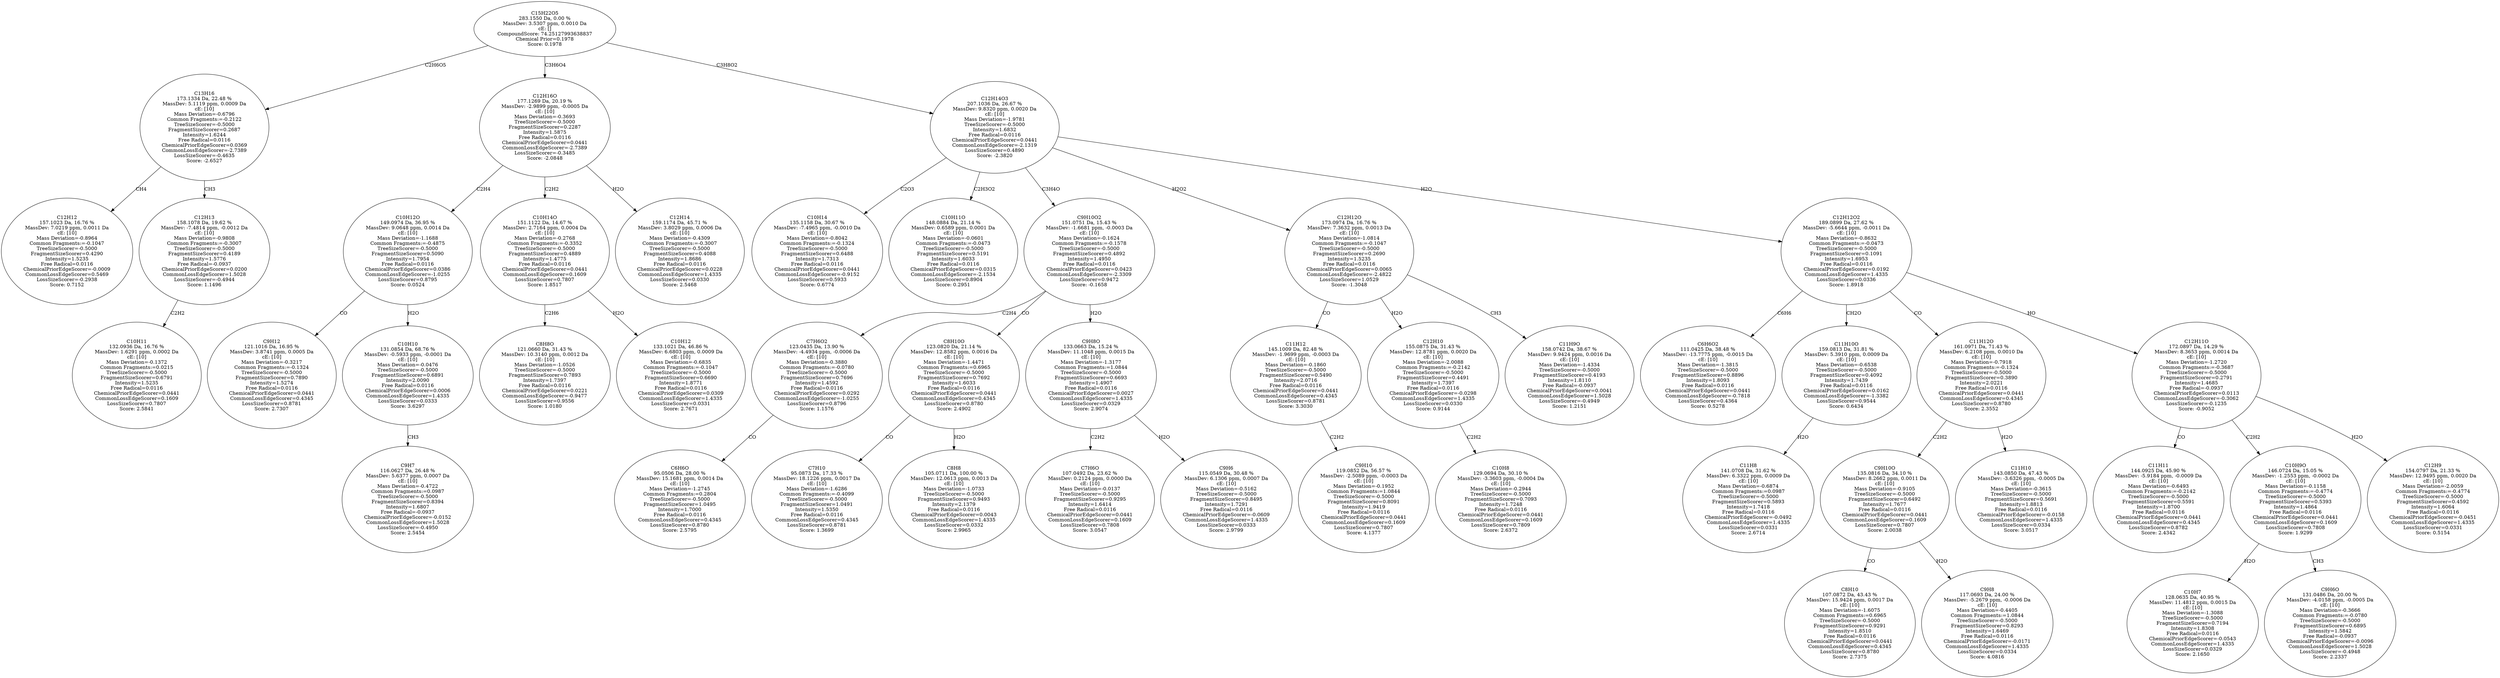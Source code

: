 strict digraph {
v1 [label="C12H12\n157.1023 Da, 16.76 %\nMassDev: 7.0219 ppm, 0.0011 Da\ncE: [10]\nMass Deviation=-0.8964\nCommon Fragments:=-0.1047\nTreeSizeScorer=-0.5000\nFragmentSizeScorer=0.4290\nIntensity=1.5235\nFree Radical=0.0116\nChemicalPriorEdgeScorer=-0.0009\nCommonLossEdgeScorer=0.5469\nLossSizeScorer=-0.2938\nScore: 0.7152"];
v2 [label="C10H11\n132.0936 Da, 16.76 %\nMassDev: 1.6291 ppm, 0.0002 Da\ncE: [10]\nMass Deviation=-0.1372\nCommon Fragments:=0.0215\nTreeSizeScorer=-0.5000\nFragmentSizeScorer=0.6791\nIntensity=1.5235\nFree Radical=0.0116\nChemicalPriorEdgeScorer=0.0441\nCommonLossEdgeScorer=0.1609\nLossSizeScorer=0.7807\nScore: 2.5841"];
v3 [label="C12H13\n158.1078 Da, 19.62 %\nMassDev: -7.4814 ppm, -0.0012 Da\ncE: [10]\nMass Deviation=-0.9808\nCommon Fragments:=-0.3007\nTreeSizeScorer=-0.5000\nFragmentSizeScorer=0.4189\nIntensity=1.5776\nFree Radical=-0.0937\nChemicalPriorEdgeScorer=0.0200\nCommonLossEdgeScorer=1.5028\nLossSizeScorer=-0.4944\nScore: 1.1496"];
v4 [label="C13H16\n173.1334 Da, 22.48 %\nMassDev: 5.1119 ppm, 0.0009 Da\ncE: [10]\nMass Deviation=-0.6796\nCommon Fragments:=-0.2122\nTreeSizeScorer=-0.5000\nFragmentSizeScorer=0.2687\nIntensity=1.6244\nFree Radical=0.0116\nChemicalPriorEdgeScorer=0.0369\nCommonLossEdgeScorer=-2.7389\nLossSizeScorer=-0.4635\nScore: -2.6527"];
v5 [label="C9H12\n121.1016 Da, 16.95 %\nMassDev: 3.8741 ppm, 0.0005 Da\ncE: [10]\nMass Deviation=-0.3217\nCommon Fragments:=-0.1324\nTreeSizeScorer=-0.5000\nFragmentSizeScorer=0.7890\nIntensity=1.5274\nFree Radical=0.0116\nChemicalPriorEdgeScorer=0.0441\nCommonLossEdgeScorer=0.4345\nLossSizeScorer=0.8781\nScore: 2.7307"];
v6 [label="C9H7\n116.0627 Da, 26.48 %\nMassDev: 5.6377 ppm, 0.0007 Da\ncE: [10]\nMass Deviation=-0.4722\nCommon Fragments:=0.0987\nTreeSizeScorer=-0.5000\nFragmentSizeScorer=0.8394\nIntensity=1.6807\nFree Radical=-0.0937\nChemicalPriorEdgeScorer=-0.0152\nCommonLossEdgeScorer=1.5028\nLossSizeScorer=-0.4950\nScore: 2.5454"];
v7 [label="C10H10\n131.0854 Da, 68.76 %\nMassDev: -0.5933 ppm, -0.0001 Da\ncE: [10]\nMass Deviation=-0.0476\nTreeSizeScorer=-0.5000\nFragmentSizeScorer=0.6891\nIntensity=2.0090\nFree Radical=0.0116\nChemicalPriorEdgeScorer=0.0006\nCommonLossEdgeScorer=1.4335\nLossSizeScorer=0.0333\nScore: 3.6297"];
v8 [label="C10H12O\n149.0974 Da, 36.95 %\nMassDev: 9.0648 ppm, 0.0014 Da\ncE: [10]\nMass Deviation=-1.1688\nCommon Fragments:=-0.4875\nTreeSizeScorer=-0.5000\nFragmentSizeScorer=0.5090\nIntensity=1.7954\nFree Radical=0.0116\nChemicalPriorEdgeScorer=0.0386\nCommonLossEdgeScorer=-1.0255\nLossSizeScorer=0.8795\nScore: 0.0524"];
v9 [label="C8H8O\n121.0660 Da, 31.43 %\nMassDev: 10.3140 ppm, 0.0012 Da\ncE: [10]\nMass Deviation=-1.0526\nTreeSizeScorer=-0.5000\nFragmentSizeScorer=0.7893\nIntensity=1.7397\nFree Radical=0.0116\nChemicalPriorEdgeScorer=0.0221\nCommonLossEdgeScorer=-0.9477\nLossSizeScorer=0.9556\nScore: 1.0180"];
v10 [label="C10H12\n133.1021 Da, 46.86 %\nMassDev: 6.6803 ppm, 0.0009 Da\ncE: [10]\nMass Deviation=-0.6835\nCommon Fragments:=-0.1047\nTreeSizeScorer=-0.5000\nFragmentSizeScorer=0.6690\nIntensity=1.8771\nFree Radical=0.0116\nChemicalPriorEdgeScorer=0.0309\nCommonLossEdgeScorer=1.4335\nLossSizeScorer=0.0331\nScore: 2.7671"];
v11 [label="C10H14O\n151.1122 Da, 14.67 %\nMassDev: 2.7164 ppm, 0.0004 Da\ncE: [10]\nMass Deviation=-0.2768\nCommon Fragments:=-0.3352\nTreeSizeScorer=-0.5000\nFragmentSizeScorer=0.4889\nIntensity=1.4775\nFree Radical=0.0116\nChemicalPriorEdgeScorer=0.0441\nCommonLossEdgeScorer=0.1609\nLossSizeScorer=0.7807\nScore: 1.8517"];
v12 [label="C12H14\n159.1174 Da, 45.71 %\nMassDev: 3.8029 ppm, 0.0006 Da\ncE: [10]\nMass Deviation=-0.4309\nCommon Fragments:=-0.3007\nTreeSizeScorer=-0.5000\nFragmentSizeScorer=0.4088\nIntensity=1.8686\nFree Radical=0.0116\nChemicalPriorEdgeScorer=0.0228\nCommonLossEdgeScorer=1.4335\nLossSizeScorer=0.0330\nScore: 2.5468"];
v13 [label="C12H16O\n177.1269 Da, 20.19 %\nMassDev: -2.9899 ppm, -0.0005 Da\ncE: [10]\nMass Deviation=-0.3693\nTreeSizeScorer=-0.5000\nFragmentSizeScorer=0.2287\nIntensity=1.5875\nFree Radical=0.0116\nChemicalPriorEdgeScorer=0.0441\nCommonLossEdgeScorer=-2.7389\nLossSizeScorer=-0.3485\nScore: -2.0848"];
v14 [label="C10H14\n135.1158 Da, 30.67 %\nMassDev: -7.4965 ppm, -0.0010 Da\ncE: [10]\nMass Deviation=-0.8042\nCommon Fragments:=-0.1324\nTreeSizeScorer=-0.5000\nFragmentSizeScorer=0.6488\nIntensity=1.7313\nFree Radical=0.0116\nChemicalPriorEdgeScorer=0.0441\nCommonLossEdgeScorer=-0.9152\nLossSizeScorer=0.5933\nScore: 0.6774"];
v15 [label="C10H11O\n148.0884 Da, 21.14 %\nMassDev: 0.6589 ppm, 0.0001 Da\ncE: [10]\nMass Deviation=-0.0601\nCommon Fragments:=-0.0473\nTreeSizeScorer=-0.5000\nFragmentSizeScorer=0.5191\nIntensity=1.6033\nFree Radical=0.0116\nChemicalPriorEdgeScorer=0.0315\nCommonLossEdgeScorer=-2.1534\nLossSizeScorer=0.8904\nScore: 0.2951"];
v16 [label="C6H6O\n95.0506 Da, 28.00 %\nMassDev: 15.1681 ppm, 0.0014 Da\ncE: [10]\nMass Deviation=-1.2745\nCommon Fragments:=0.2804\nTreeSizeScorer=-0.5000\nFragmentSizeScorer=1.0495\nIntensity=1.7000\nFree Radical=0.0116\nCommonLossEdgeScorer=0.4345\nLossSizeScorer=0.8780\nScore: 2.5795"];
v17 [label="C7H6O2\n123.0435 Da, 13.90 %\nMassDev: -4.4934 ppm, -0.0006 Da\ncE: [10]\nMass Deviation=-0.3880\nCommon Fragments:=-0.0780\nTreeSizeScorer=-0.5000\nFragmentSizeScorer=0.7696\nIntensity=1.4592\nFree Radical=0.0116\nChemicalPriorEdgeScorer=0.0292\nCommonLossEdgeScorer=-1.0255\nLossSizeScorer=0.8796\nScore: 1.1576"];
v18 [label="C7H10\n95.0873 Da, 17.33 %\nMassDev: 18.1226 ppm, 0.0017 Da\ncE: [10]\nMass Deviation=-1.6286\nCommon Fragments:=-0.4099\nTreeSizeScorer=-0.5000\nFragmentSizeScorer=1.0491\nIntensity=1.5350\nFree Radical=0.0116\nCommonLossEdgeScorer=0.4345\nLossSizeScorer=0.8781\nScore: 1.3699"];
v19 [label="C8H8\n105.0711 Da, 100.00 %\nMassDev: 12.0613 ppm, 0.0013 Da\ncE: [10]\nMass Deviation=-1.0733\nTreeSizeScorer=-0.5000\nFragmentSizeScorer=0.9493\nIntensity=2.1379\nFree Radical=0.0116\nChemicalPriorEdgeScorer=0.0043\nCommonLossEdgeScorer=1.4335\nLossSizeScorer=0.0332\nScore: 2.9965"];
v20 [label="C8H10O\n123.0820 Da, 21.14 %\nMassDev: 12.8582 ppm, 0.0016 Da\ncE: [10]\nMass Deviation=-1.4471\nCommon Fragments:=0.6965\nTreeSizeScorer=-0.5000\nFragmentSizeScorer=0.7692\nIntensity=1.6033\nFree Radical=0.0116\nChemicalPriorEdgeScorer=0.0441\nCommonLossEdgeScorer=0.4345\nLossSizeScorer=0.8780\nScore: 2.4902"];
v21 [label="C7H6O\n107.0492 Da, 23.62 %\nMassDev: 0.2124 ppm, 0.0000 Da\ncE: [10]\nMass Deviation=-0.0137\nTreeSizeScorer=-0.5000\nFragmentSizeScorer=0.9295\nIntensity=1.6414\nFree Radical=0.0116\nChemicalPriorEdgeScorer=0.0441\nCommonLossEdgeScorer=0.1609\nLossSizeScorer=0.7808\nScore: 3.0547"];
v22 [label="C9H6\n115.0549 Da, 30.48 %\nMassDev: 6.1306 ppm, 0.0007 Da\ncE: [10]\nMass Deviation=-0.5162\nTreeSizeScorer=-0.5000\nFragmentSizeScorer=0.8495\nIntensity=1.7291\nFree Radical=0.0116\nChemicalPriorEdgeScorer=-0.0609\nCommonLossEdgeScorer=1.4335\nLossSizeScorer=0.0333\nScore: 2.9799"];
v23 [label="C9H8O\n133.0663 Da, 15.24 %\nMassDev: 11.1048 ppm, 0.0015 Da\ncE: [10]\nMass Deviation=-1.3177\nCommon Fragments:=1.0844\nTreeSizeScorer=-0.5000\nFragmentSizeScorer=0.6693\nIntensity=1.4907\nFree Radical=0.0116\nChemicalPriorEdgeScorer=0.0027\nCommonLossEdgeScorer=1.4335\nLossSizeScorer=0.0329\nScore: 2.9074"];
v24 [label="C9H10O2\n151.0751 Da, 15.43 %\nMassDev: -1.6681 ppm, -0.0003 Da\ncE: [10]\nMass Deviation=-0.1624\nCommon Fragments:=-0.1578\nTreeSizeScorer=-0.5000\nFragmentSizeScorer=0.4892\nIntensity=1.4950\nFree Radical=0.0116\nChemicalPriorEdgeScorer=0.0423\nCommonLossEdgeScorer=-2.3309\nLossSizeScorer=0.9472\nScore: -0.1658"];
v25 [label="C9H10\n119.0852 Da, 56.57 %\nMassDev: -2.5089 ppm, -0.0003 Da\ncE: [10]\nMass Deviation=-0.1952\nCommon Fragments:=1.0844\nTreeSizeScorer=-0.5000\nFragmentSizeScorer=0.8091\nIntensity=1.9419\nFree Radical=0.0116\nChemicalPriorEdgeScorer=0.0441\nCommonLossEdgeScorer=0.1609\nLossSizeScorer=0.7807\nScore: 4.1377"];
v26 [label="C11H12\n145.1009 Da, 82.48 %\nMassDev: -1.9699 ppm, -0.0003 Da\ncE: [10]\nMass Deviation=-0.1860\nTreeSizeScorer=-0.5000\nFragmentSizeScorer=0.5490\nIntensity=2.0716\nFree Radical=0.0116\nChemicalPriorEdgeScorer=0.0441\nCommonLossEdgeScorer=0.4345\nLossSizeScorer=0.8781\nScore: 3.3030"];
v27 [label="C10H8\n129.0694 Da, 30.10 %\nMassDev: -3.3603 ppm, -0.0004 Da\ncE: [10]\nMass Deviation=-0.2944\nTreeSizeScorer=-0.5000\nFragmentSizeScorer=0.7093\nIntensity=1.7248\nFree Radical=0.0116\nChemicalPriorEdgeScorer=0.0441\nCommonLossEdgeScorer=0.1609\nLossSizeScorer=0.7809\nScore: 2.6372"];
v28 [label="C12H10\n155.0875 Da, 31.43 %\nMassDev: 12.8781 ppm, 0.0020 Da\ncE: [10]\nMass Deviation=-2.0088\nCommon Fragments:=-0.2142\nTreeSizeScorer=-0.5000\nFragmentSizeScorer=0.4491\nIntensity=1.7397\nFree Radical=0.0116\nChemicalPriorEdgeScorer=-0.0298\nCommonLossEdgeScorer=1.4335\nLossSizeScorer=0.0330\nScore: 0.9144"];
v29 [label="C11H9O\n158.0742 Da, 38.67 %\nMassDev: 9.9424 ppm, 0.0016 Da\ncE: [10]\nMass Deviation=-1.4334\nTreeSizeScorer=-0.5000\nFragmentSizeScorer=0.4193\nIntensity=1.8110\nFree Radical=-0.0937\nChemicalPriorEdgeScorer=0.0041\nCommonLossEdgeScorer=1.5028\nLossSizeScorer=-0.4949\nScore: 1.2151"];
v30 [label="C12H12O\n173.0974 Da, 16.76 %\nMassDev: 7.3632 ppm, 0.0013 Da\ncE: [10]\nMass Deviation=-1.0814\nCommon Fragments:=-0.1047\nTreeSizeScorer=-0.5000\nFragmentSizeScorer=0.2690\nIntensity=1.5235\nFree Radical=0.0116\nChemicalPriorEdgeScorer=0.0065\nCommonLossEdgeScorer=-2.4822\nLossSizeScorer=1.0529\nScore: -1.3048"];
v31 [label="C6H6O2\n111.0425 Da, 38.48 %\nMassDev: -13.7775 ppm, -0.0015 Da\ncE: [10]\nMass Deviation=-1.3815\nTreeSizeScorer=-0.5000\nFragmentSizeScorer=0.8896\nIntensity=1.8093\nFree Radical=0.0116\nChemicalPriorEdgeScorer=0.0441\nCommonLossEdgeScorer=-0.7818\nLossSizeScorer=0.4364\nScore: 0.5278"];
v32 [label="C11H8\n141.0708 Da, 31.62 %\nMassDev: 6.3322 ppm, 0.0009 Da\ncE: [10]\nMass Deviation=-0.6874\nCommon Fragments:=0.0987\nTreeSizeScorer=-0.5000\nFragmentSizeScorer=0.5893\nIntensity=1.7418\nFree Radical=0.0116\nChemicalPriorEdgeScorer=-0.0492\nCommonLossEdgeScorer=1.4335\nLossSizeScorer=0.0331\nScore: 2.6714"];
v33 [label="C11H10O\n159.0813 Da, 31.81 %\nMassDev: 5.3910 ppm, 0.0009 Da\ncE: [10]\nMass Deviation=-0.6538\nTreeSizeScorer=-0.5000\nFragmentSizeScorer=0.4092\nIntensity=1.7439\nFree Radical=0.0116\nChemicalPriorEdgeScorer=0.0162\nCommonLossEdgeScorer=-1.3382\nLossSizeScorer=0.9544\nScore: 0.6434"];
v34 [label="C8H10\n107.0872 Da, 43.43 %\nMassDev: 15.9424 ppm, 0.0017 Da\ncE: [10]\nMass Deviation=-1.6075\nCommon Fragments:=0.6965\nTreeSizeScorer=-0.5000\nFragmentSizeScorer=0.9291\nIntensity=1.8510\nFree Radical=0.0116\nChemicalPriorEdgeScorer=0.0441\nCommonLossEdgeScorer=0.4345\nLossSizeScorer=0.8780\nScore: 2.7375"];
v35 [label="C9H8\n117.0693 Da, 24.00 %\nMassDev: -5.2679 ppm, -0.0006 Da\ncE: [10]\nMass Deviation=-0.4405\nCommon Fragments:=1.0844\nTreeSizeScorer=-0.5000\nFragmentSizeScorer=0.8293\nIntensity=1.6469\nFree Radical=0.0116\nChemicalPriorEdgeScorer=-0.0171\nCommonLossEdgeScorer=1.4335\nLossSizeScorer=0.0334\nScore: 4.0816"];
v36 [label="C9H10O\n135.0816 Da, 34.10 %\nMassDev: 8.2662 ppm, 0.0011 Da\ncE: [10]\nMass Deviation=-0.9105\nTreeSizeScorer=-0.5000\nFragmentSizeScorer=0.6492\nIntensity=1.7677\nFree Radical=0.0116\nChemicalPriorEdgeScorer=0.0441\nCommonLossEdgeScorer=0.1609\nLossSizeScorer=0.7807\nScore: 2.0038"];
v37 [label="C11H10\n143.0850 Da, 47.43 %\nMassDev: -3.6326 ppm, -0.0005 Da\ncE: [10]\nMass Deviation=-0.3615\nTreeSizeScorer=-0.5000\nFragmentSizeScorer=0.5691\nIntensity=1.8813\nFree Radical=0.0116\nChemicalPriorEdgeScorer=-0.0158\nCommonLossEdgeScorer=1.4335\nLossSizeScorer=0.0334\nScore: 3.0517"];
v38 [label="C11H12O\n161.0971 Da, 71.43 %\nMassDev: 6.2108 ppm, 0.0010 Da\ncE: [10]\nMass Deviation=-0.7918\nCommon Fragments:=-0.1324\nTreeSizeScorer=-0.5000\nFragmentSizeScorer=0.3890\nIntensity=2.0221\nFree Radical=0.0116\nChemicalPriorEdgeScorer=0.0441\nCommonLossEdgeScorer=0.4345\nLossSizeScorer=0.8780\nScore: 2.3552"];
v39 [label="C11H11\n144.0925 Da, 45.90 %\nMassDev: -5.9184 ppm, -0.0009 Da\ncE: [10]\nMass Deviation=-0.6493\nCommon Fragments:=-0.2142\nTreeSizeScorer=-0.5000\nFragmentSizeScorer=0.5591\nIntensity=1.8700\nFree Radical=0.0116\nChemicalPriorEdgeScorer=0.0441\nCommonLossEdgeScorer=0.4345\nLossSizeScorer=0.8782\nScore: 2.4342"];
v40 [label="C10H7\n128.0635 Da, 40.95 %\nMassDev: 11.4812 ppm, 0.0015 Da\ncE: [10]\nMass Deviation=-1.3088\nTreeSizeScorer=-0.5000\nFragmentSizeScorer=0.7194\nIntensity=1.8308\nFree Radical=0.0116\nChemicalPriorEdgeScorer=-0.0543\nCommonLossEdgeScorer=1.4335\nLossSizeScorer=0.0329\nScore: 2.1650"];
v41 [label="C9H6O\n131.0486 Da, 20.00 %\nMassDev: -4.0158 ppm, -0.0005 Da\ncE: [10]\nMass Deviation=-0.3666\nCommon Fragments:=-0.0780\nTreeSizeScorer=-0.5000\nFragmentSizeScorer=0.6895\nIntensity=1.5842\nFree Radical=-0.0937\nChemicalPriorEdgeScorer=-0.0096\nCommonLossEdgeScorer=1.5028\nLossSizeScorer=-0.4948\nScore: 2.2337"];
v42 [label="C10H9O\n146.0724 Da, 15.05 %\nMassDev: -1.2553 ppm, -0.0002 Da\ncE: [10]\nMass Deviation=-0.1158\nCommon Fragments:=-0.4774\nTreeSizeScorer=-0.5000\nFragmentSizeScorer=0.5393\nIntensity=1.4864\nFree Radical=0.0116\nChemicalPriorEdgeScorer=0.0441\nCommonLossEdgeScorer=0.1609\nLossSizeScorer=0.7808\nScore: 1.9299"];
v43 [label="C12H9\n154.0797 Da, 21.33 %\nMassDev: 12.9495 ppm, 0.0020 Da\ncE: [10]\nMass Deviation=-2.0059\nCommon Fragments:=-0.4774\nTreeSizeScorer=-0.5000\nFragmentSizeScorer=0.4592\nIntensity=1.6064\nFree Radical=0.0116\nChemicalPriorEdgeScorer=-0.0451\nCommonLossEdgeScorer=1.4335\nLossSizeScorer=0.0331\nScore: 0.5154"];
v44 [label="C12H11O\n172.0897 Da, 14.29 %\nMassDev: 8.3653 ppm, 0.0014 Da\ncE: [10]\nMass Deviation=-1.2720\nCommon Fragments:=-0.3687\nTreeSizeScorer=-0.5000\nFragmentSizeScorer=0.2791\nIntensity=1.4685\nFree Radical=-0.0937\nChemicalPriorEdgeScorer=0.0113\nCommonLossEdgeScorer=-0.3062\nLossSizeScorer=-0.1235\nScore: -0.9052"];
v45 [label="C12H12O2\n189.0899 Da, 27.62 %\nMassDev: -5.6644 ppm, -0.0011 Da\ncE: [10]\nMass Deviation=-0.8632\nCommon Fragments:=-0.0473\nTreeSizeScorer=-0.5000\nFragmentSizeScorer=0.1091\nIntensity=1.6953\nFree Radical=0.0116\nChemicalPriorEdgeScorer=0.0192\nCommonLossEdgeScorer=1.4335\nLossSizeScorer=0.0336\nScore: 1.8918"];
v46 [label="C12H14O3\n207.1036 Da, 26.67 %\nMassDev: 9.8320 ppm, 0.0020 Da\ncE: [10]\nMass Deviation=-1.9781\nTreeSizeScorer=-0.5000\nIntensity=1.6832\nFree Radical=0.0116\nChemicalPriorEdgeScorer=0.0441\nCommonLossEdgeScorer=-2.1319\nLossSizeScorer=0.4890\nScore: -2.3820"];
v47 [label="C15H22O5\n283.1550 Da, 0.00 %\nMassDev: 3.5307 ppm, 0.0010 Da\ncE: []\nCompoundScore: 74.25127993638837\nChemical Prior=0.1978\nScore: 0.1978"];
v4 -> v1 [label="CH4"];
v3 -> v2 [label="C2H2"];
v4 -> v3 [label="CH3"];
v47 -> v4 [label="C2H6O5"];
v8 -> v5 [label="CO"];
v7 -> v6 [label="CH3"];
v8 -> v7 [label="H2O"];
v13 -> v8 [label="C2H4"];
v11 -> v9 [label="C2H6"];
v11 -> v10 [label="H2O"];
v13 -> v11 [label="C2H2"];
v13 -> v12 [label="H2O"];
v47 -> v13 [label="C3H6O4"];
v46 -> v14 [label="C2O3"];
v46 -> v15 [label="C2H3O2"];
v17 -> v16 [label="CO"];
v24 -> v17 [label="C2H4"];
v20 -> v18 [label="CO"];
v20 -> v19 [label="H2O"];
v24 -> v20 [label="CO"];
v23 -> v21 [label="C2H2"];
v23 -> v22 [label="H2O"];
v24 -> v23 [label="H2O"];
v46 -> v24 [label="C3H4O"];
v26 -> v25 [label="C2H2"];
v30 -> v26 [label="CO"];
v28 -> v27 [label="C2H2"];
v30 -> v28 [label="H2O"];
v30 -> v29 [label="CH3"];
v46 -> v30 [label="H2O2"];
v45 -> v31 [label="C6H6"];
v33 -> v32 [label="H2O"];
v45 -> v33 [label="CH2O"];
v36 -> v34 [label="CO"];
v36 -> v35 [label="H2O"];
v38 -> v36 [label="C2H2"];
v38 -> v37 [label="H2O"];
v45 -> v38 [label="CO"];
v44 -> v39 [label="CO"];
v42 -> v40 [label="H2O"];
v42 -> v41 [label="CH3"];
v44 -> v42 [label="C2H2"];
v44 -> v43 [label="H2O"];
v45 -> v44 [label="HO"];
v46 -> v45 [label="H2O"];
v47 -> v46 [label="C3H8O2"];
}
